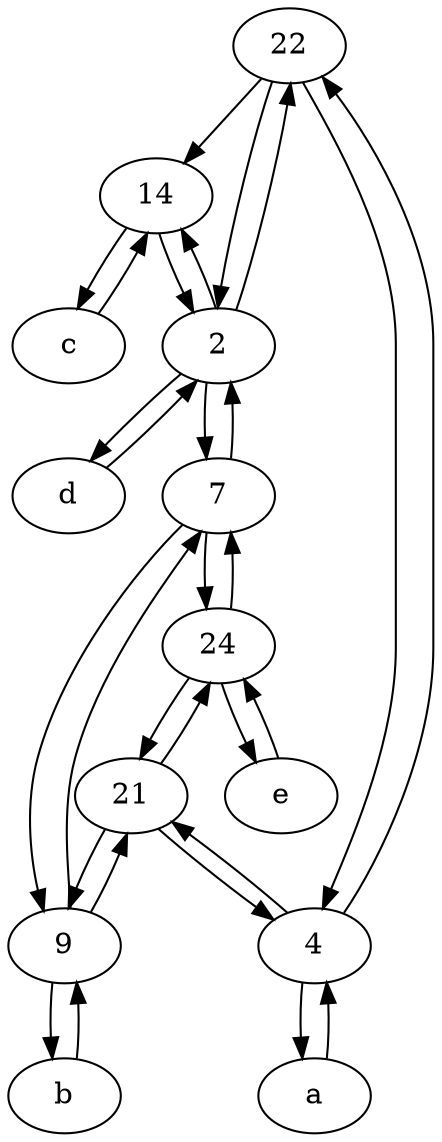 digraph  {
	22;
	24;
	21;
	14;
	b [pos="50,20!"];
	4;
	e [pos="30,50!"];
	2;
	c [pos="20,10!"];
	7;
	d [pos="20,30!"];
	a [pos="40,10!"];
	9;
	14 -> c;
	7 -> 9;
	9 -> 21;
	21 -> 24;
	22 -> 2;
	24 -> 21;
	21 -> 9;
	9 -> b;
	24 -> e;
	d -> 2;
	4 -> 21;
	21 -> 4;
	22 -> 4;
	7 -> 2;
	e -> 24;
	24 -> 7;
	7 -> 24;
	c -> 14;
	2 -> 22;
	9 -> 7;
	2 -> 14;
	4 -> 22;
	2 -> 7;
	b -> 9;
	4 -> a;
	2 -> d;
	a -> 4;
	14 -> 2;
	22 -> 14;

	}